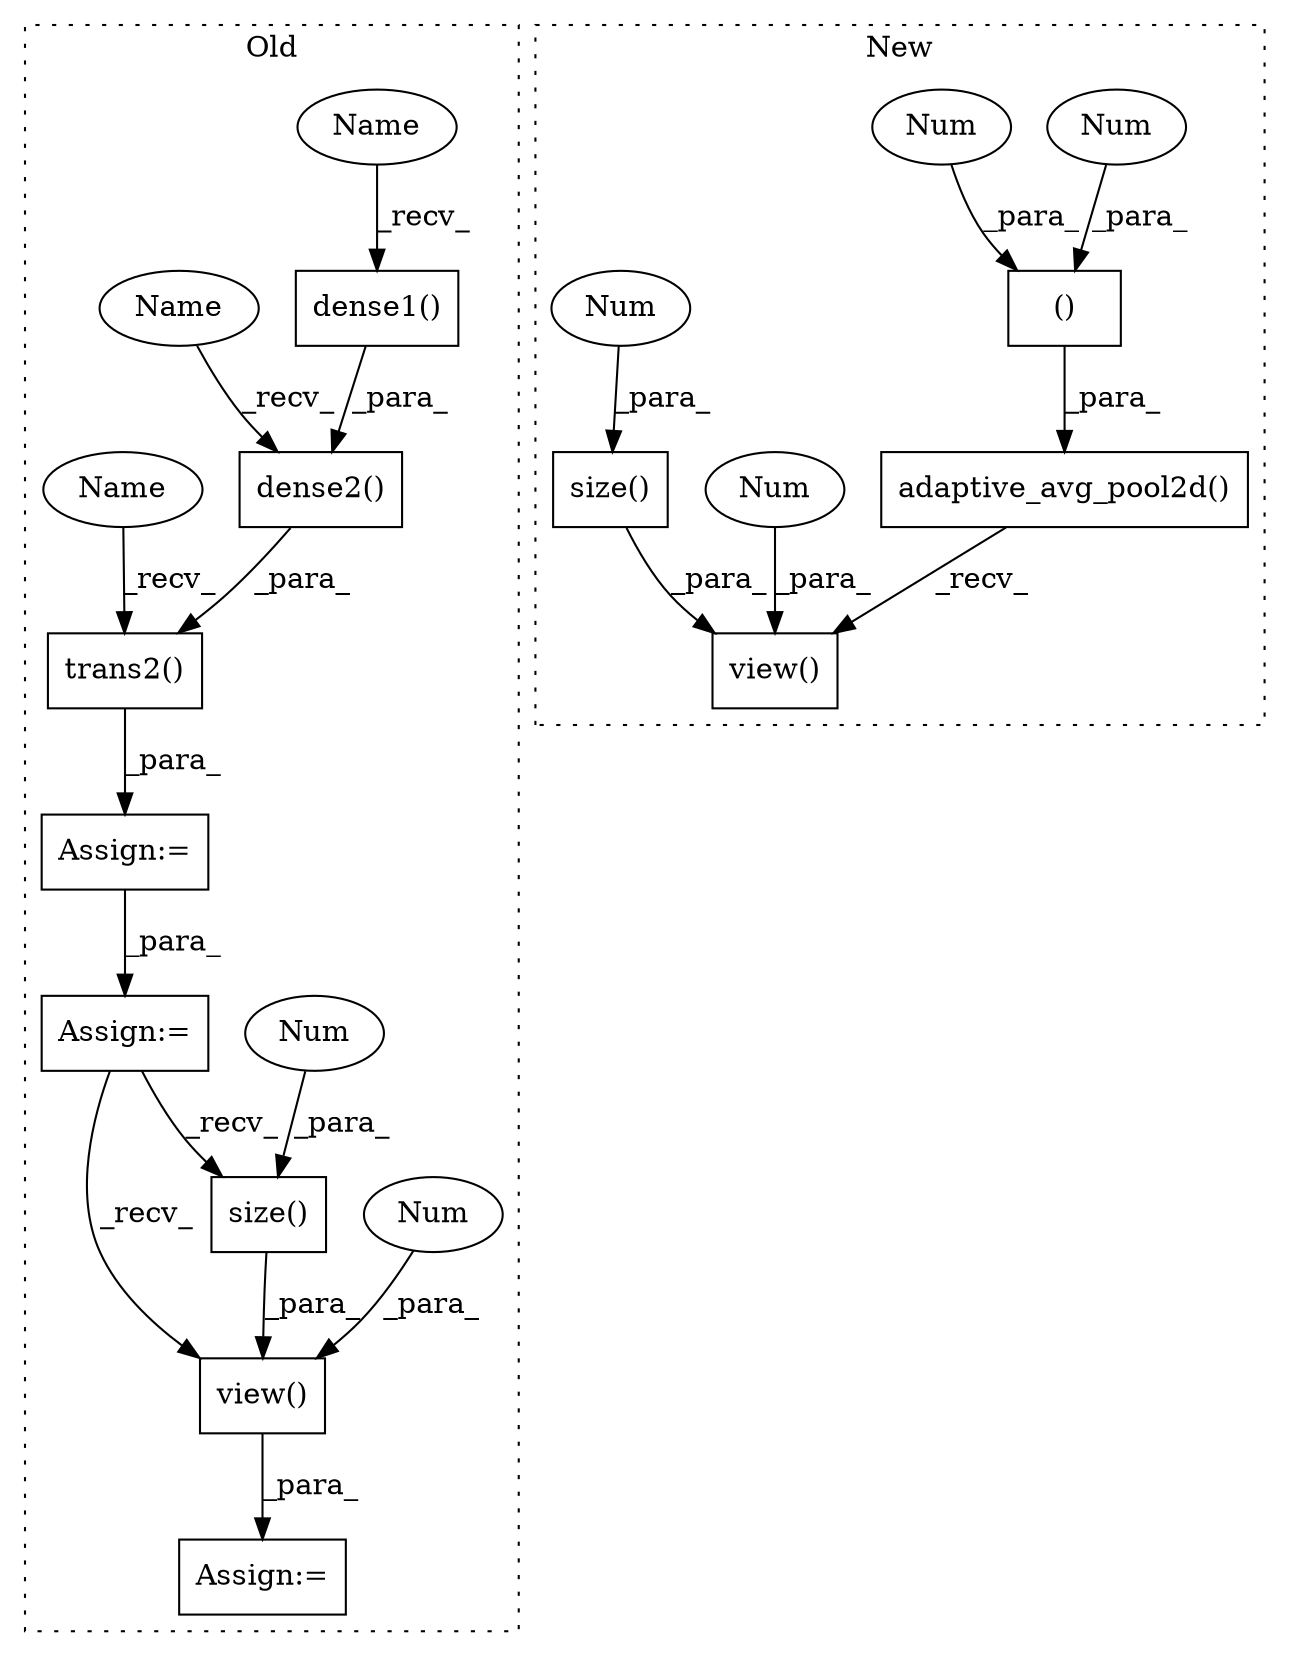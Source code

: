 digraph G {
subgraph cluster0 {
1 [label="size()" a="75" s="4566,4574" l="7,1" shape="box"];
3 [label="Assign:=" a="68" s="4528" l="3" shape="box"];
4 [label="Assign:=" a="68" s="4479" l="3" shape="box"];
5 [label="Num" a="76" s="4573" l="1" shape="ellipse"];
9 [label="dense1()" a="75" s="4385,4398" l="12,1" shape="box"];
10 [label="view()" a="75" s="4559,4579" l="7,1" shape="box"];
11 [label="Num" a="76" s="4577" l="2" shape="ellipse"];
14 [label="Assign:=" a="68" s="4590" l="3" shape="box"];
17 [label="trans2()" a="75" s="4414,4440" l="12,1" shape="box"];
18 [label="dense2()" a="75" s="4426,4439" l="12,1" shape="box"];
19 [label="Name" a="87" s="4385" l="4" shape="ellipse"];
20 [label="Name" a="87" s="4426" l="4" shape="ellipse"];
21 [label="Name" a="87" s="4414" l="4" shape="ellipse"];
label = "Old";
style="dotted";
}
subgraph cluster1 {
2 [label="adaptive_avg_pool2d()" a="75" s="5141,5174" l="22,1" shape="box"];
6 [label="()" a="54" s="5170" l="3" shape="box"];
7 [label="Num" a="76" s="5172" l="1" shape="ellipse"];
8 [label="Num" a="76" s="5169" l="1" shape="ellipse"];
12 [label="view()" a="75" s="5141,5201" l="40,1" shape="box"];
13 [label="Num" a="76" s="5199" l="2" shape="ellipse"];
15 [label="size()" a="75" s="5181,5196" l="14,1" shape="box"];
16 [label="Num" a="76" s="5195" l="1" shape="ellipse"];
label = "New";
style="dotted";
}
1 -> 10 [label="_para_"];
2 -> 12 [label="_recv_"];
3 -> 10 [label="_recv_"];
3 -> 1 [label="_recv_"];
4 -> 3 [label="_para_"];
5 -> 1 [label="_para_"];
6 -> 2 [label="_para_"];
7 -> 6 [label="_para_"];
8 -> 6 [label="_para_"];
9 -> 18 [label="_para_"];
10 -> 14 [label="_para_"];
11 -> 10 [label="_para_"];
13 -> 12 [label="_para_"];
15 -> 12 [label="_para_"];
16 -> 15 [label="_para_"];
17 -> 4 [label="_para_"];
18 -> 17 [label="_para_"];
19 -> 9 [label="_recv_"];
20 -> 18 [label="_recv_"];
21 -> 17 [label="_recv_"];
}